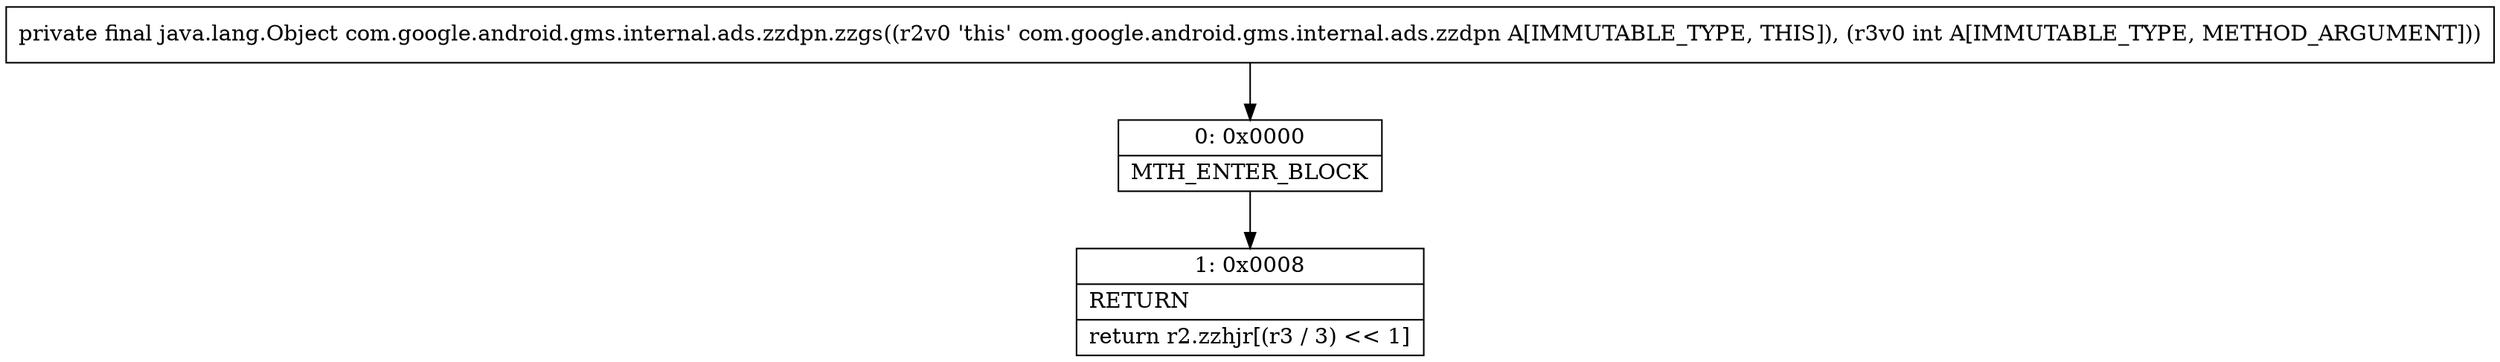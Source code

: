 digraph "CFG forcom.google.android.gms.internal.ads.zzdpn.zzgs(I)Ljava\/lang\/Object;" {
Node_0 [shape=record,label="{0\:\ 0x0000|MTH_ENTER_BLOCK\l}"];
Node_1 [shape=record,label="{1\:\ 0x0008|RETURN\l|return r2.zzhjr[(r3 \/ 3) \<\< 1]\l}"];
MethodNode[shape=record,label="{private final java.lang.Object com.google.android.gms.internal.ads.zzdpn.zzgs((r2v0 'this' com.google.android.gms.internal.ads.zzdpn A[IMMUTABLE_TYPE, THIS]), (r3v0 int A[IMMUTABLE_TYPE, METHOD_ARGUMENT])) }"];
MethodNode -> Node_0;
Node_0 -> Node_1;
}


